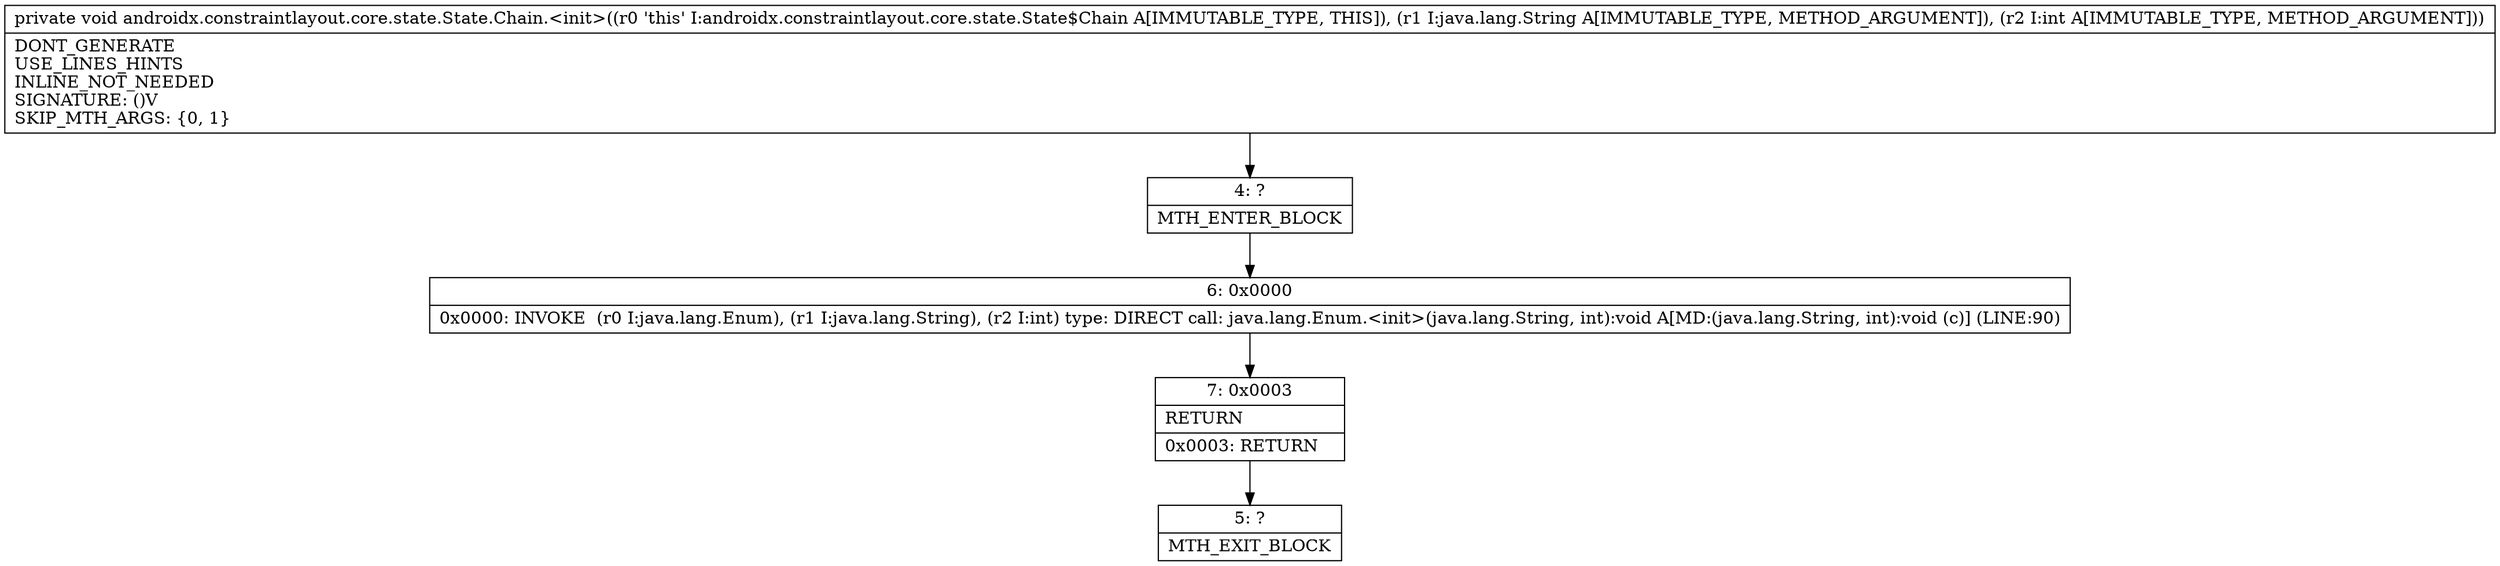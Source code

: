 digraph "CFG forandroidx.constraintlayout.core.state.State.Chain.\<init\>(Ljava\/lang\/String;I)V" {
Node_4 [shape=record,label="{4\:\ ?|MTH_ENTER_BLOCK\l}"];
Node_6 [shape=record,label="{6\:\ 0x0000|0x0000: INVOKE  (r0 I:java.lang.Enum), (r1 I:java.lang.String), (r2 I:int) type: DIRECT call: java.lang.Enum.\<init\>(java.lang.String, int):void A[MD:(java.lang.String, int):void (c)] (LINE:90)\l}"];
Node_7 [shape=record,label="{7\:\ 0x0003|RETURN\l|0x0003: RETURN   \l}"];
Node_5 [shape=record,label="{5\:\ ?|MTH_EXIT_BLOCK\l}"];
MethodNode[shape=record,label="{private void androidx.constraintlayout.core.state.State.Chain.\<init\>((r0 'this' I:androidx.constraintlayout.core.state.State$Chain A[IMMUTABLE_TYPE, THIS]), (r1 I:java.lang.String A[IMMUTABLE_TYPE, METHOD_ARGUMENT]), (r2 I:int A[IMMUTABLE_TYPE, METHOD_ARGUMENT]))  | DONT_GENERATE\lUSE_LINES_HINTS\lINLINE_NOT_NEEDED\lSIGNATURE: ()V\lSKIP_MTH_ARGS: \{0, 1\}\l}"];
MethodNode -> Node_4;Node_4 -> Node_6;
Node_6 -> Node_7;
Node_7 -> Node_5;
}

